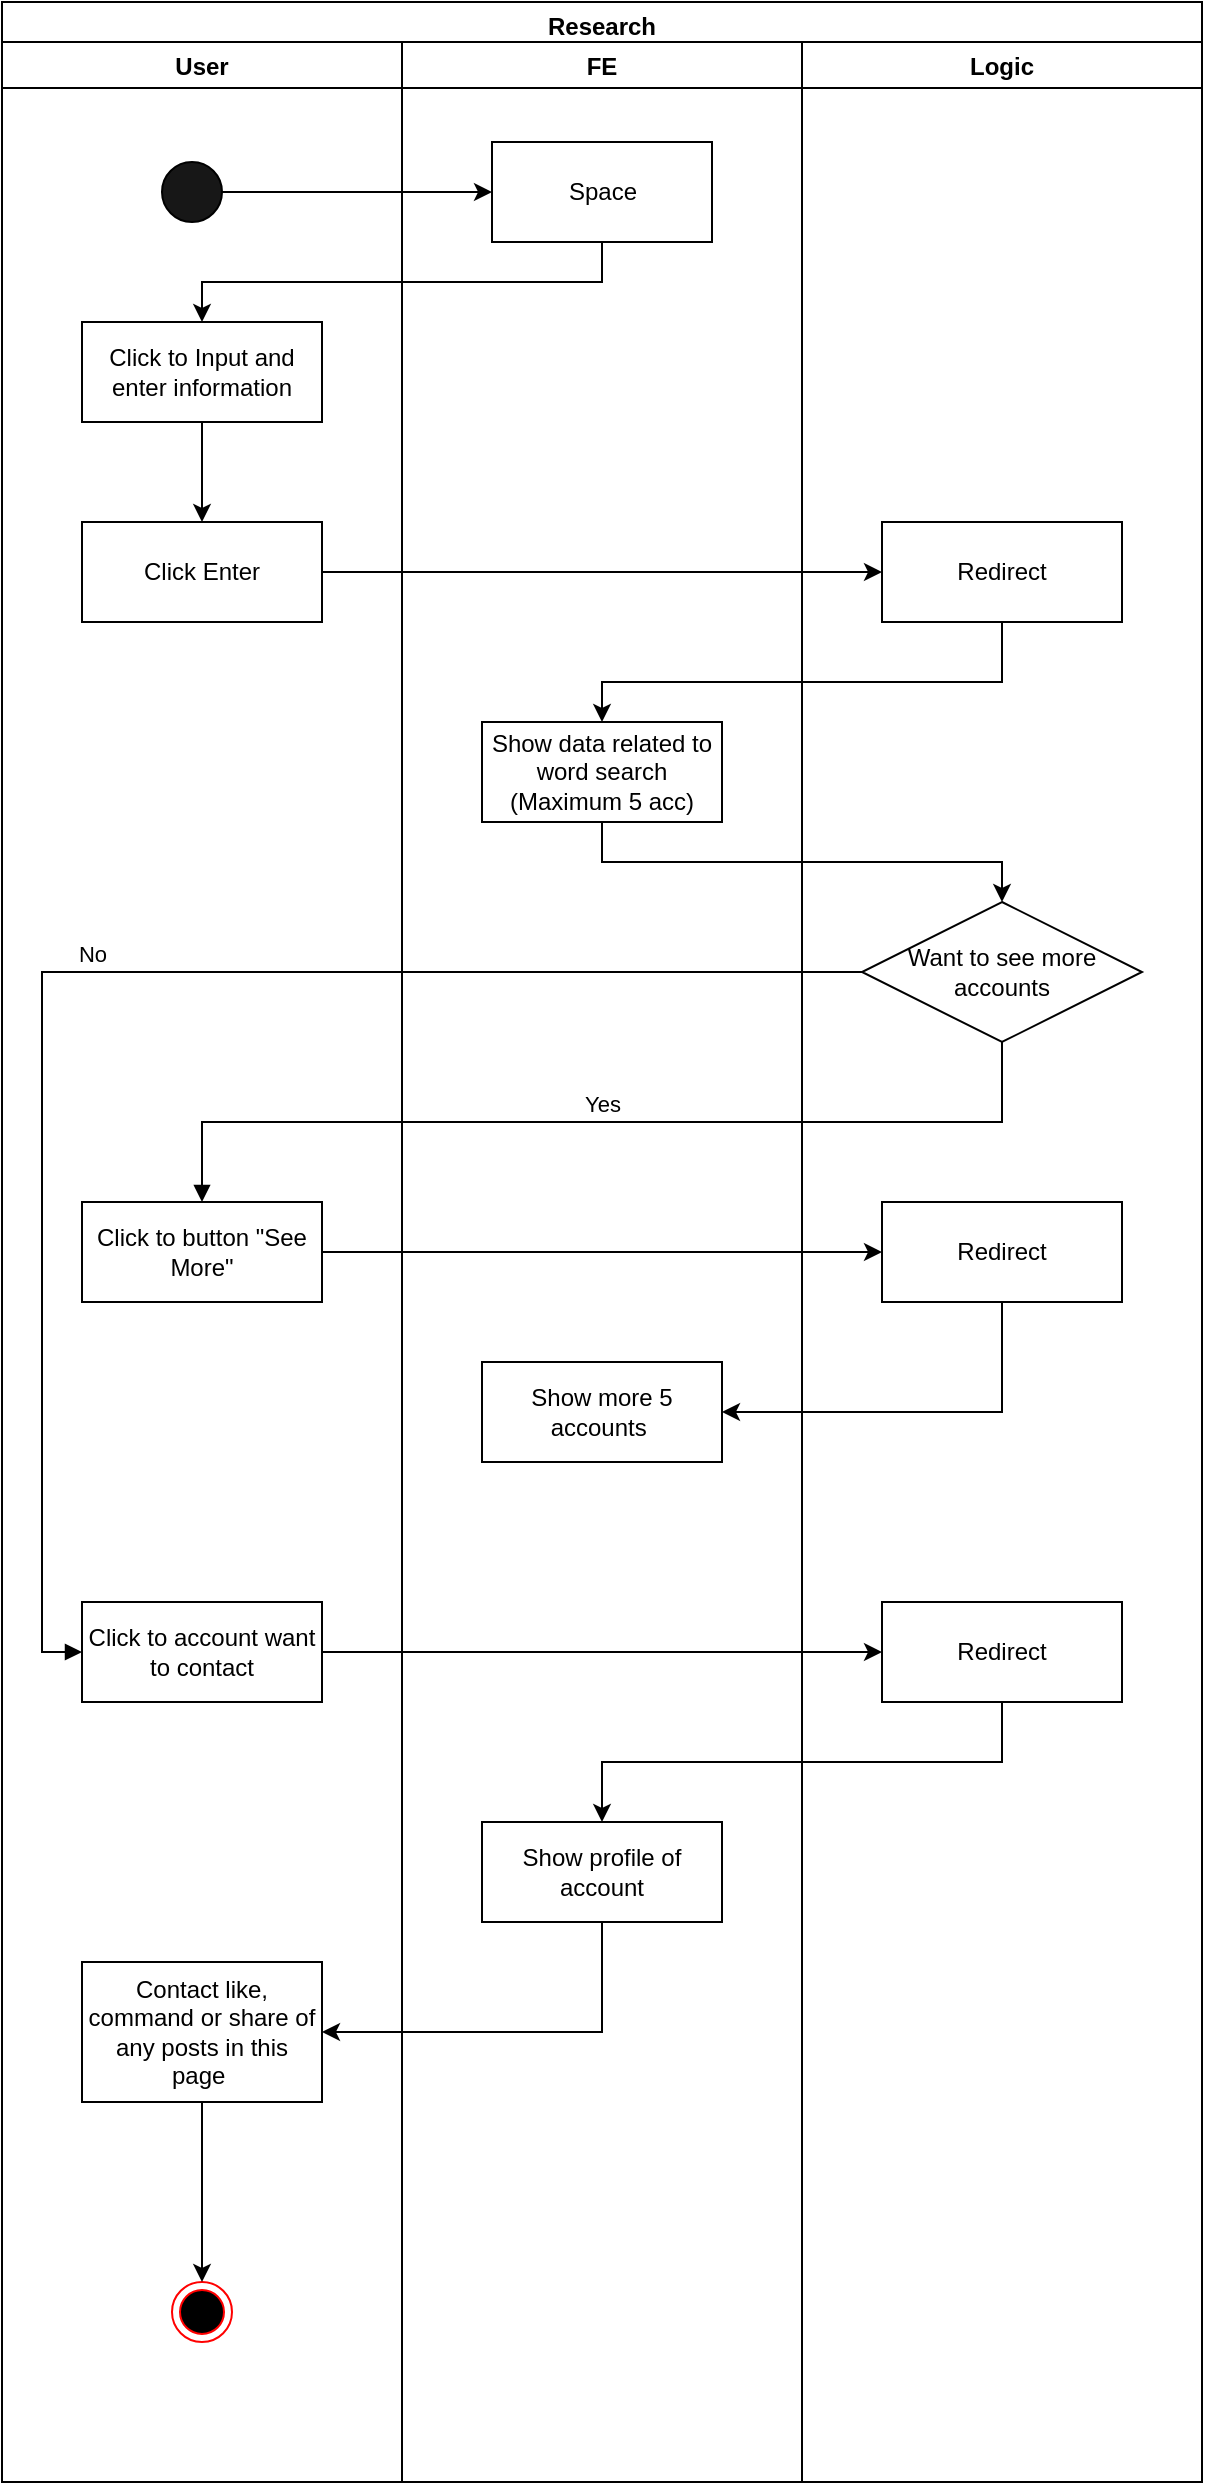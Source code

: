 <mxfile version="20.2.8" type="github" pages="3">
  <diagram id="YR7lYNTkskZ-sZWsTNC7" name="Trang-1">
    <mxGraphModel dx="2102" dy="1309" grid="1" gridSize="10" guides="1" tooltips="1" connect="1" arrows="1" fold="1" page="1" pageScale="1" pageWidth="827" pageHeight="1169" math="0" shadow="0">
      <root>
        <mxCell id="0" />
        <mxCell id="1" parent="0" />
        <mxCell id="mih9e1IvJ3BffF4qLFvo-1" value="Research" style="swimlane;" parent="1" vertex="1">
          <mxGeometry x="120" y="80" width="600" height="1240" as="geometry" />
        </mxCell>
        <mxCell id="mih9e1IvJ3BffF4qLFvo-2" value="User" style="swimlane;" parent="mih9e1IvJ3BffF4qLFvo-1" vertex="1">
          <mxGeometry y="20" width="200" height="1220" as="geometry" />
        </mxCell>
        <mxCell id="mih9e1IvJ3BffF4qLFvo-5" value="" style="ellipse;whiteSpace=wrap;html=1;aspect=fixed;fillColor=#171717;" parent="mih9e1IvJ3BffF4qLFvo-2" vertex="1">
          <mxGeometry x="80" y="60" width="30" height="30" as="geometry" />
        </mxCell>
        <mxCell id="mih9e1IvJ3BffF4qLFvo-9" value="Click to Input and enter information" style="html=1;verticalAlign=middle;whiteSpace=wrap;" parent="mih9e1IvJ3BffF4qLFvo-2" vertex="1">
          <mxGeometry x="40" y="140" width="120" height="50" as="geometry" />
        </mxCell>
        <mxCell id="mih9e1IvJ3BffF4qLFvo-10" value="Click Enter" style="html=1;verticalAlign=middle;whiteSpace=wrap;" parent="mih9e1IvJ3BffF4qLFvo-2" vertex="1">
          <mxGeometry x="40" y="240" width="120" height="50" as="geometry" />
        </mxCell>
        <mxCell id="mih9e1IvJ3BffF4qLFvo-13" value="Click to account want to contact" style="html=1;verticalAlign=middle;whiteSpace=wrap;" parent="mih9e1IvJ3BffF4qLFvo-2" vertex="1">
          <mxGeometry x="40" y="780" width="120" height="50" as="geometry" />
        </mxCell>
        <mxCell id="mih9e1IvJ3BffF4qLFvo-16" value="Contact like, command or share of any posts in this page&amp;nbsp;" style="html=1;verticalAlign=middle;whiteSpace=wrap;" parent="mih9e1IvJ3BffF4qLFvo-2" vertex="1">
          <mxGeometry x="40" y="960" width="120" height="70" as="geometry" />
        </mxCell>
        <mxCell id="mih9e1IvJ3BffF4qLFvo-20" value="Click to button &quot;See More&quot;" style="html=1;verticalAlign=middle;whiteSpace=wrap;" parent="mih9e1IvJ3BffF4qLFvo-2" vertex="1">
          <mxGeometry x="40" y="580" width="120" height="50" as="geometry" />
        </mxCell>
        <mxCell id="mih9e1IvJ3BffF4qLFvo-28" value="" style="endArrow=classic;html=1;rounded=0;exitX=0.5;exitY=1;exitDx=0;exitDy=0;entryX=0.5;entryY=0;entryDx=0;entryDy=0;" parent="mih9e1IvJ3BffF4qLFvo-2" source="mih9e1IvJ3BffF4qLFvo-9" target="mih9e1IvJ3BffF4qLFvo-10" edge="1">
          <mxGeometry width="50" height="50" relative="1" as="geometry">
            <mxPoint x="190" y="380" as="sourcePoint" />
            <mxPoint x="240" y="330" as="targetPoint" />
          </mxGeometry>
        </mxCell>
        <mxCell id="mih9e1IvJ3BffF4qLFvo-3" value="FE" style="swimlane;" parent="mih9e1IvJ3BffF4qLFvo-1" vertex="1">
          <mxGeometry x="200" y="20" width="200" height="1220" as="geometry" />
        </mxCell>
        <mxCell id="mih9e1IvJ3BffF4qLFvo-6" value="Space" style="html=1;" parent="mih9e1IvJ3BffF4qLFvo-3" vertex="1">
          <mxGeometry x="45" y="50" width="110" height="50" as="geometry" />
        </mxCell>
        <mxCell id="mih9e1IvJ3BffF4qLFvo-12" value="Show data related to word search (Maximum 5 acc)" style="html=1;verticalAlign=middle;whiteSpace=wrap;" parent="mih9e1IvJ3BffF4qLFvo-3" vertex="1">
          <mxGeometry x="40" y="340" width="120" height="50" as="geometry" />
        </mxCell>
        <mxCell id="mih9e1IvJ3BffF4qLFvo-15" value="Show profile of account" style="html=1;verticalAlign=middle;whiteSpace=wrap;" parent="mih9e1IvJ3BffF4qLFvo-3" vertex="1">
          <mxGeometry x="40" y="890" width="120" height="50" as="geometry" />
        </mxCell>
        <mxCell id="mih9e1IvJ3BffF4qLFvo-22" value="Show more 5 accounts&amp;nbsp;" style="html=1;verticalAlign=middle;whiteSpace=wrap;" parent="mih9e1IvJ3BffF4qLFvo-3" vertex="1">
          <mxGeometry x="40" y="660" width="120" height="50" as="geometry" />
        </mxCell>
        <mxCell id="mih9e1IvJ3BffF4qLFvo-4" value="Logic" style="swimlane;" parent="mih9e1IvJ3BffF4qLFvo-1" vertex="1">
          <mxGeometry x="400" y="20" width="200" height="1220" as="geometry" />
        </mxCell>
        <mxCell id="mih9e1IvJ3BffF4qLFvo-11" value="Redirect" style="html=1;verticalAlign=middle;whiteSpace=wrap;" parent="mih9e1IvJ3BffF4qLFvo-4" vertex="1">
          <mxGeometry x="40" y="240" width="120" height="50" as="geometry" />
        </mxCell>
        <mxCell id="mih9e1IvJ3BffF4qLFvo-14" value="Redirect" style="html=1;verticalAlign=middle;whiteSpace=wrap;" parent="mih9e1IvJ3BffF4qLFvo-4" vertex="1">
          <mxGeometry x="40" y="580" width="120" height="50" as="geometry" />
        </mxCell>
        <mxCell id="mih9e1IvJ3BffF4qLFvo-21" value="Redirect" style="html=1;verticalAlign=middle;whiteSpace=wrap;" parent="mih9e1IvJ3BffF4qLFvo-4" vertex="1">
          <mxGeometry x="40" y="780" width="120" height="50" as="geometry" />
        </mxCell>
        <mxCell id="mih9e1IvJ3BffF4qLFvo-19" value="Want to see more accounts" style="shape=rhombus;perimeter=rhombusPerimeter;whiteSpace=wrap;html=1;align=center;" parent="mih9e1IvJ3BffF4qLFvo-4" vertex="1">
          <mxGeometry x="30" y="430" width="140" height="70" as="geometry" />
        </mxCell>
        <mxCell id="mih9e1IvJ3BffF4qLFvo-24" value="" style="endArrow=classic;html=1;rounded=0;exitX=1;exitY=0.5;exitDx=0;exitDy=0;entryX=0;entryY=0.5;entryDx=0;entryDy=0;" parent="mih9e1IvJ3BffF4qLFvo-1" source="mih9e1IvJ3BffF4qLFvo-5" target="mih9e1IvJ3BffF4qLFvo-6" edge="1">
          <mxGeometry width="50" height="50" relative="1" as="geometry">
            <mxPoint x="110" y="120" as="sourcePoint" />
            <mxPoint x="160" y="70" as="targetPoint" />
          </mxGeometry>
        </mxCell>
        <mxCell id="mih9e1IvJ3BffF4qLFvo-25" value="" style="endArrow=classic;html=1;rounded=0;exitX=0.5;exitY=1;exitDx=0;exitDy=0;entryX=0.5;entryY=0;entryDx=0;entryDy=0;" parent="mih9e1IvJ3BffF4qLFvo-1" source="mih9e1IvJ3BffF4qLFvo-6" target="mih9e1IvJ3BffF4qLFvo-9" edge="1">
          <mxGeometry width="50" height="50" relative="1" as="geometry">
            <mxPoint x="270" y="210" as="sourcePoint" />
            <mxPoint x="320" y="160" as="targetPoint" />
            <Array as="points">
              <mxPoint x="300" y="140" />
              <mxPoint x="100" y="140" />
            </Array>
          </mxGeometry>
        </mxCell>
        <mxCell id="mih9e1IvJ3BffF4qLFvo-30" value="" style="endArrow=classic;html=1;rounded=0;exitX=0.5;exitY=1;exitDx=0;exitDy=0;entryX=0.5;entryY=0;entryDx=0;entryDy=0;" parent="mih9e1IvJ3BffF4qLFvo-1" source="mih9e1IvJ3BffF4qLFvo-11" target="mih9e1IvJ3BffF4qLFvo-12" edge="1">
          <mxGeometry width="50" height="50" relative="1" as="geometry">
            <mxPoint x="470" y="410" as="sourcePoint" />
            <mxPoint x="520" y="360" as="targetPoint" />
            <Array as="points">
              <mxPoint x="500" y="340" />
              <mxPoint x="300" y="340" />
            </Array>
          </mxGeometry>
        </mxCell>
        <mxCell id="mih9e1IvJ3BffF4qLFvo-31" value="" style="endArrow=classic;html=1;rounded=0;exitX=0.5;exitY=1;exitDx=0;exitDy=0;entryX=0.5;entryY=0;entryDx=0;entryDy=0;" parent="mih9e1IvJ3BffF4qLFvo-1" source="mih9e1IvJ3BffF4qLFvo-12" target="mih9e1IvJ3BffF4qLFvo-19" edge="1">
          <mxGeometry width="50" height="50" relative="1" as="geometry">
            <mxPoint x="270" y="480" as="sourcePoint" />
            <mxPoint x="320" y="430" as="targetPoint" />
            <Array as="points">
              <mxPoint x="300" y="430" />
              <mxPoint x="500" y="430" />
            </Array>
          </mxGeometry>
        </mxCell>
        <mxCell id="mih9e1IvJ3BffF4qLFvo-34" value="No" style="html=1;verticalAlign=bottom;endArrow=block;rounded=0;entryX=0;entryY=0.5;entryDx=0;entryDy=0;exitX=0;exitY=0.5;exitDx=0;exitDy=0;" parent="mih9e1IvJ3BffF4qLFvo-1" source="mih9e1IvJ3BffF4qLFvo-19" target="mih9e1IvJ3BffF4qLFvo-13" edge="1">
          <mxGeometry width="80" relative="1" as="geometry">
            <mxPoint x="300" y="470" as="sourcePoint" />
            <mxPoint x="380" y="470" as="targetPoint" />
            <Array as="points">
              <mxPoint x="20" y="485" />
              <mxPoint x="20" y="825" />
            </Array>
          </mxGeometry>
        </mxCell>
        <mxCell id="mih9e1IvJ3BffF4qLFvo-35" value="Yes" style="html=1;verticalAlign=bottom;endArrow=block;rounded=0;exitX=0.5;exitY=1;exitDx=0;exitDy=0;entryX=0.5;entryY=0;entryDx=0;entryDy=0;" parent="mih9e1IvJ3BffF4qLFvo-1" source="mih9e1IvJ3BffF4qLFvo-19" target="mih9e1IvJ3BffF4qLFvo-20" edge="1">
          <mxGeometry width="80" relative="1" as="geometry">
            <mxPoint x="290" y="550" as="sourcePoint" />
            <mxPoint x="370" y="550" as="targetPoint" />
            <Array as="points">
              <mxPoint x="500" y="560" />
              <mxPoint x="100" y="560" />
            </Array>
          </mxGeometry>
        </mxCell>
        <mxCell id="mih9e1IvJ3BffF4qLFvo-36" value="" style="endArrow=classic;html=1;rounded=0;exitX=1;exitY=0.5;exitDx=0;exitDy=0;entryX=0;entryY=0.5;entryDx=0;entryDy=0;" parent="mih9e1IvJ3BffF4qLFvo-1" source="mih9e1IvJ3BffF4qLFvo-20" target="mih9e1IvJ3BffF4qLFvo-14" edge="1">
          <mxGeometry width="50" height="50" relative="1" as="geometry">
            <mxPoint x="160" y="660" as="sourcePoint" />
            <mxPoint x="210" y="610" as="targetPoint" />
          </mxGeometry>
        </mxCell>
        <mxCell id="mih9e1IvJ3BffF4qLFvo-37" value="" style="endArrow=classic;html=1;rounded=0;exitX=0.5;exitY=1;exitDx=0;exitDy=0;entryX=1;entryY=0.5;entryDx=0;entryDy=0;" parent="mih9e1IvJ3BffF4qLFvo-1" source="mih9e1IvJ3BffF4qLFvo-14" target="mih9e1IvJ3BffF4qLFvo-22" edge="1">
          <mxGeometry width="50" height="50" relative="1" as="geometry">
            <mxPoint x="490" y="740" as="sourcePoint" />
            <mxPoint x="540" y="690" as="targetPoint" />
            <Array as="points">
              <mxPoint x="500" y="705" />
            </Array>
          </mxGeometry>
        </mxCell>
        <mxCell id="mih9e1IvJ3BffF4qLFvo-38" value="" style="endArrow=classic;html=1;rounded=0;exitX=1;exitY=0.5;exitDx=0;exitDy=0;entryX=0;entryY=0.5;entryDx=0;entryDy=0;" parent="mih9e1IvJ3BffF4qLFvo-1" source="mih9e1IvJ3BffF4qLFvo-13" target="mih9e1IvJ3BffF4qLFvo-21" edge="1">
          <mxGeometry width="50" height="50" relative="1" as="geometry">
            <mxPoint x="270" y="850" as="sourcePoint" />
            <mxPoint x="320" y="800" as="targetPoint" />
          </mxGeometry>
        </mxCell>
        <mxCell id="mih9e1IvJ3BffF4qLFvo-39" value="" style="endArrow=classic;html=1;rounded=0;exitX=0.5;exitY=1;exitDx=0;exitDy=0;entryX=0.5;entryY=0;entryDx=0;entryDy=0;" parent="mih9e1IvJ3BffF4qLFvo-1" source="mih9e1IvJ3BffF4qLFvo-21" target="mih9e1IvJ3BffF4qLFvo-15" edge="1">
          <mxGeometry width="50" height="50" relative="1" as="geometry">
            <mxPoint x="500" y="930" as="sourcePoint" />
            <mxPoint x="550" y="880" as="targetPoint" />
            <Array as="points">
              <mxPoint x="500" y="880" />
              <mxPoint x="300" y="880" />
            </Array>
          </mxGeometry>
        </mxCell>
        <mxCell id="mih9e1IvJ3BffF4qLFvo-40" value="" style="endArrow=classic;html=1;rounded=0;exitX=0.5;exitY=1;exitDx=0;exitDy=0;entryX=1;entryY=0.5;entryDx=0;entryDy=0;" parent="mih9e1IvJ3BffF4qLFvo-1" source="mih9e1IvJ3BffF4qLFvo-15" target="mih9e1IvJ3BffF4qLFvo-16" edge="1">
          <mxGeometry width="50" height="50" relative="1" as="geometry">
            <mxPoint x="290" y="1050" as="sourcePoint" />
            <mxPoint x="340" y="1000" as="targetPoint" />
            <Array as="points">
              <mxPoint x="300" y="1015" />
            </Array>
          </mxGeometry>
        </mxCell>
        <mxCell id="mih9e1IvJ3BffF4qLFvo-27" value="" style="endArrow=classic;html=1;rounded=0;exitX=1;exitY=0.5;exitDx=0;exitDy=0;" parent="1" source="mih9e1IvJ3BffF4qLFvo-10" edge="1">
          <mxGeometry width="50" height="50" relative="1" as="geometry">
            <mxPoint x="310" y="480" as="sourcePoint" />
            <mxPoint x="560" y="365" as="targetPoint" />
          </mxGeometry>
        </mxCell>
        <mxCell id="mih9e1IvJ3BffF4qLFvo-41" value="" style="ellipse;html=1;shape=endState;fillColor=#000000;strokeColor=#ff0000;" parent="1" vertex="1">
          <mxGeometry x="205" y="1220" width="30" height="30" as="geometry" />
        </mxCell>
        <mxCell id="mih9e1IvJ3BffF4qLFvo-42" value="" style="endArrow=classic;html=1;rounded=0;exitX=0.5;exitY=1;exitDx=0;exitDy=0;entryX=0.5;entryY=0;entryDx=0;entryDy=0;" parent="1" source="mih9e1IvJ3BffF4qLFvo-16" target="mih9e1IvJ3BffF4qLFvo-41" edge="1">
          <mxGeometry width="50" height="50" relative="1" as="geometry">
            <mxPoint x="200" y="1190" as="sourcePoint" />
            <mxPoint x="250" y="1140" as="targetPoint" />
          </mxGeometry>
        </mxCell>
      </root>
    </mxGraphModel>
  </diagram>
  <diagram id="9z_vKv0WVzLzev7fLpFQ" name="Trang-2">
    <mxGraphModel dx="2282" dy="906" grid="1" gridSize="10" guides="1" tooltips="1" connect="1" arrows="1" fold="1" page="1" pageScale="1" pageWidth="827" pageHeight="1169" math="0" shadow="0">
      <root>
        <mxCell id="0" />
        <mxCell id="1" parent="0" />
        <mxCell id="2DOLUK-kXM4U_X514kG_-60" value="false" style="shape=umlFrame;whiteSpace=wrap;html=1;strokeColor=#171717;fillColor=#FFFFFF;" vertex="1" parent="1">
          <mxGeometry x="-720" y="510" width="600" height="40" as="geometry" />
        </mxCell>
        <mxCell id="2DOLUK-kXM4U_X514kG_-1" value="User" style="shape=umlLifeline;participant=umlActor;perimeter=lifelinePerimeter;whiteSpace=wrap;html=1;container=1;collapsible=0;recursiveResize=0;verticalAlign=top;spacingTop=36;outlineConnect=0;fillColor=#3399FF;" vertex="1" parent="1">
          <mxGeometry x="-640" y="160" width="20" height="870" as="geometry" />
        </mxCell>
        <mxCell id="2DOLUK-kXM4U_X514kG_-9" value="Vào hệ thống" style="html=1;verticalAlign=bottom;endArrow=block;rounded=0;" edge="1" parent="2DOLUK-kXM4U_X514kG_-1" target="2DOLUK-kXM4U_X514kG_-8">
          <mxGeometry width="80" relative="1" as="geometry">
            <mxPoint x="10" y="110" as="sourcePoint" />
            <mxPoint x="90" y="110" as="targetPoint" />
          </mxGeometry>
        </mxCell>
        <mxCell id="2DOLUK-kXM4U_X514kG_-10" value="return" style="html=1;verticalAlign=bottom;endArrow=open;dashed=1;endSize=8;rounded=0;exitX=-0.176;exitY=0.421;exitDx=0;exitDy=0;exitPerimeter=0;" edge="1" parent="2DOLUK-kXM4U_X514kG_-1" source="2DOLUK-kXM4U_X514kG_-8">
          <mxGeometry relative="1" as="geometry">
            <mxPoint x="90" y="140" as="sourcePoint" />
            <mxPoint x="10" y="140" as="targetPoint" />
          </mxGeometry>
        </mxCell>
        <mxCell id="2DOLUK-kXM4U_X514kG_-11" value="Chọn ô tìm kiếm" style="html=1;verticalAlign=bottom;endArrow=block;rounded=0;entryX=-0.081;entryY=0.667;entryDx=0;entryDy=0;entryPerimeter=0;" edge="1" parent="2DOLUK-kXM4U_X514kG_-1" target="2DOLUK-kXM4U_X514kG_-8">
          <mxGeometry width="80" relative="1" as="geometry">
            <mxPoint x="10" y="170" as="sourcePoint" />
            <mxPoint x="90" y="170" as="targetPoint" />
          </mxGeometry>
        </mxCell>
        <mxCell id="2DOLUK-kXM4U_X514kG_-15" value="Nhập dữ liệu cần tìm kiếm và enter" style="html=1;verticalAlign=bottom;endArrow=block;rounded=0;" edge="1" parent="2DOLUK-kXM4U_X514kG_-1">
          <mxGeometry width="80" relative="1" as="geometry">
            <mxPoint x="10" y="270" as="sourcePoint" />
            <mxPoint x="280" y="270" as="targetPoint" />
          </mxGeometry>
        </mxCell>
        <mxCell id="2DOLUK-kXM4U_X514kG_-29" value="Thông báo lỗi" style="html=1;verticalAlign=bottom;endArrow=open;dashed=1;endSize=8;rounded=0;" edge="1" parent="2DOLUK-kXM4U_X514kG_-1" source="2DOLUK-kXM4U_X514kG_-2">
          <mxGeometry relative="1" as="geometry">
            <mxPoint x="90" y="580" as="sourcePoint" />
            <mxPoint x="10" y="580" as="targetPoint" />
          </mxGeometry>
        </mxCell>
        <mxCell id="2DOLUK-kXM4U_X514kG_-42" value="Chọn account&amp;nbsp;" style="html=1;verticalAlign=bottom;endArrow=block;rounded=0;" edge="1" parent="2DOLUK-kXM4U_X514kG_-1">
          <mxGeometry width="80" relative="1" as="geometry">
            <mxPoint x="10" y="750" as="sourcePoint" />
            <mxPoint x="130" y="750" as="targetPoint" />
          </mxGeometry>
        </mxCell>
        <mxCell id="2DOLUK-kXM4U_X514kG_-2" value="Space" style="shape=umlLifeline;participant=umlBoundary;perimeter=lifelinePerimeter;whiteSpace=wrap;html=1;container=1;collapsible=0;recursiveResize=0;verticalAlign=top;spacingTop=36;outlineConnect=0;fillColor=#3399FF;" vertex="1" parent="1">
          <mxGeometry x="-530" y="160" width="50" height="870" as="geometry" />
        </mxCell>
        <mxCell id="2DOLUK-kXM4U_X514kG_-8" value="" style="html=1;points=[];perimeter=orthogonalPerimeter;strokeColor=#171717;fillColor=#3399FF;" vertex="1" parent="2DOLUK-kXM4U_X514kG_-2">
          <mxGeometry x="20" y="90" width="10" height="120" as="geometry" />
        </mxCell>
        <mxCell id="2DOLUK-kXM4U_X514kG_-13" value="Gọi" style="html=1;verticalAlign=bottom;endArrow=block;rounded=0;entryX=-0.079;entryY=0.003;entryDx=0;entryDy=0;entryPerimeter=0;" edge="1" parent="2DOLUK-kXM4U_X514kG_-2" target="2DOLUK-kXM4U_X514kG_-12">
          <mxGeometry width="80" relative="1" as="geometry">
            <mxPoint x="30" y="200" as="sourcePoint" />
            <mxPoint x="110" y="200" as="targetPoint" />
          </mxGeometry>
        </mxCell>
        <mxCell id="2DOLUK-kXM4U_X514kG_-28" value="" style="html=1;points=[];perimeter=orthogonalPerimeter;fillColor=#3399FF;" vertex="1" parent="2DOLUK-kXM4U_X514kG_-2">
          <mxGeometry x="20" y="550" width="10" height="90" as="geometry" />
        </mxCell>
        <mxCell id="2DOLUK-kXM4U_X514kG_-40" value="" style="html=1;points=[];perimeter=orthogonalPerimeter;fillColor=#3399FF;" vertex="1" parent="2DOLUK-kXM4U_X514kG_-2">
          <mxGeometry x="20" y="670" width="10" height="160" as="geometry" />
        </mxCell>
        <mxCell id="2DOLUK-kXM4U_X514kG_-3" value="Logic" style="shape=umlLifeline;participant=umlControl;perimeter=lifelinePerimeter;whiteSpace=wrap;html=1;container=1;collapsible=0;recursiveResize=0;verticalAlign=top;spacingTop=36;outlineConnect=0;fillColor=#3399FF;" vertex="1" parent="1">
          <mxGeometry x="-240" y="160" width="40" height="870" as="geometry" />
        </mxCell>
        <mxCell id="2DOLUK-kXM4U_X514kG_-21" value="" style="html=1;points=[];perimeter=orthogonalPerimeter;fillColor=#3399FF;" vertex="1" parent="2DOLUK-kXM4U_X514kG_-3">
          <mxGeometry x="15" y="400" width="10" height="100" as="geometry" />
        </mxCell>
        <mxCell id="2DOLUK-kXM4U_X514kG_-23" value="" style="html=1;points=[];perimeter=orthogonalPerimeter;fillColor=#3399FF;" vertex="1" parent="2DOLUK-kXM4U_X514kG_-3">
          <mxGeometry x="10" y="450" width="10" height="30" as="geometry" />
        </mxCell>
        <mxCell id="2DOLUK-kXM4U_X514kG_-24" value="Kiểm tra dữ liệu" style="edgeStyle=orthogonalEdgeStyle;html=1;align=left;spacingLeft=2;endArrow=block;rounded=0;exitX=1.031;exitY=0.576;exitDx=0;exitDy=0;exitPerimeter=0;entryX=1.06;entryY=0.657;entryDx=0;entryDy=0;entryPerimeter=0;" edge="1" target="2DOLUK-kXM4U_X514kG_-23" parent="2DOLUK-kXM4U_X514kG_-3" source="2DOLUK-kXM4U_X514kG_-21">
          <mxGeometry relative="1" as="geometry">
            <mxPoint x="30" y="420" as="sourcePoint" />
            <Array as="points">
              <mxPoint x="25" y="450" />
              <mxPoint x="45" y="450" />
              <mxPoint x="45" y="470" />
            </Array>
          </mxGeometry>
        </mxCell>
        <mxCell id="2DOLUK-kXM4U_X514kG_-26" value="" style="html=1;points=[];perimeter=orthogonalPerimeter;fillColor=#3399FF;" vertex="1" parent="2DOLUK-kXM4U_X514kG_-3">
          <mxGeometry x="15" y="550" width="10" height="40" as="geometry" />
        </mxCell>
        <mxCell id="2DOLUK-kXM4U_X514kG_-31" value="" style="html=1;points=[];perimeter=orthogonalPerimeter;fillColor=#3399FF;" vertex="1" parent="2DOLUK-kXM4U_X514kG_-3">
          <mxGeometry x="15" y="670" width="10" height="90" as="geometry" />
        </mxCell>
        <mxCell id="2DOLUK-kXM4U_X514kG_-37" value="" style="html=1;points=[];perimeter=orthogonalPerimeter;fillColor=#3399FF;" vertex="1" parent="2DOLUK-kXM4U_X514kG_-3">
          <mxGeometry x="10" y="710" width="10" height="40" as="geometry" />
        </mxCell>
        <mxCell id="2DOLUK-kXM4U_X514kG_-38" value="Lưu dữ liệu" style="edgeStyle=orthogonalEdgeStyle;html=1;align=left;spacingLeft=2;endArrow=block;rounded=0;exitX=0.962;exitY=0.392;exitDx=0;exitDy=0;exitPerimeter=0;" edge="1" parent="2DOLUK-kXM4U_X514kG_-3" source="2DOLUK-kXM4U_X514kG_-31">
          <mxGeometry relative="1" as="geometry">
            <mxPoint x="30" y="690" as="sourcePoint" />
            <Array as="points">
              <mxPoint x="40" y="690" />
              <mxPoint x="40" y="710" />
            </Array>
            <mxPoint x="20" y="710" as="targetPoint" />
          </mxGeometry>
        </mxCell>
        <mxCell id="2DOLUK-kXM4U_X514kG_-4" value="Input search" style="shape=umlLifeline;participant=umlBoundary;perimeter=lifelinePerimeter;html=1;container=1;collapsible=0;recursiveResize=0;verticalAlign=top;spacingTop=36;outlineConnect=0;fillColor=#3399FF;" vertex="1" parent="1">
          <mxGeometry x="-380" y="160" width="50" height="870" as="geometry" />
        </mxCell>
        <mxCell id="2DOLUK-kXM4U_X514kG_-12" value="" style="html=1;points=[];perimeter=orthogonalPerimeter;fillColor=#3399FF;" vertex="1" parent="2DOLUK-kXM4U_X514kG_-4">
          <mxGeometry x="20" y="200" width="10" height="130" as="geometry" />
        </mxCell>
        <mxCell id="2DOLUK-kXM4U_X514kG_-17" value="" style="html=1;points=[];perimeter=orthogonalPerimeter;fillColor=#3399FF;" vertex="1" parent="2DOLUK-kXM4U_X514kG_-4">
          <mxGeometry x="15" y="300" width="10" height="20" as="geometry" />
        </mxCell>
        <mxCell id="2DOLUK-kXM4U_X514kG_-18" value="Kiểm tra format" style="edgeStyle=orthogonalEdgeStyle;html=1;align=left;spacingLeft=2;endArrow=block;rounded=0;entryX=1;entryY=0;" edge="1" target="2DOLUK-kXM4U_X514kG_-17" parent="2DOLUK-kXM4U_X514kG_-4">
          <mxGeometry relative="1" as="geometry">
            <mxPoint x="20" y="280" as="sourcePoint" />
            <Array as="points">
              <mxPoint x="50" y="280" />
            </Array>
          </mxGeometry>
        </mxCell>
        <mxCell id="2DOLUK-kXM4U_X514kG_-58" value="" style="html=1;points=[];perimeter=orthogonalPerimeter;strokeColor=#171717;fillColor=#3399FF;" vertex="1" parent="2DOLUK-kXM4U_X514kG_-4">
          <mxGeometry x="20" y="360" width="10" height="20" as="geometry" />
        </mxCell>
        <mxCell id="2DOLUK-kXM4U_X514kG_-59" value="" style="html=1;points=[];perimeter=orthogonalPerimeter;strokeColor=#171717;fillColor=#3399FF;" vertex="1" parent="2DOLUK-kXM4U_X514kG_-4">
          <mxGeometry x="20" y="420" width="10" height="30" as="geometry" />
        </mxCell>
        <mxCell id="2DOLUK-kXM4U_X514kG_-14" value="return" style="html=1;verticalAlign=bottom;endArrow=open;dashed=1;endSize=8;rounded=0;" edge="1" parent="1" target="2DOLUK-kXM4U_X514kG_-1">
          <mxGeometry relative="1" as="geometry">
            <mxPoint x="-360" y="390" as="sourcePoint" />
            <mxPoint x="-440" y="390" as="targetPoint" />
          </mxGeometry>
        </mxCell>
        <mxCell id="2DOLUK-kXM4U_X514kG_-19" value="Yêu cầu nhập lại" style="html=1;verticalAlign=bottom;endArrow=open;dashed=1;endSize=8;rounded=0;exitX=-0.256;exitY=0.667;exitDx=0;exitDy=0;exitPerimeter=0;" edge="1" parent="1" source="2DOLUK-kXM4U_X514kG_-58" target="2DOLUK-kXM4U_X514kG_-1">
          <mxGeometry relative="1" as="geometry">
            <mxPoint x="-360" y="500" as="sourcePoint" />
            <mxPoint x="-510" y="500" as="targetPoint" />
          </mxGeometry>
        </mxCell>
        <mxCell id="2DOLUK-kXM4U_X514kG_-27" value="Dữ liệu không tồn tại" style="html=1;verticalAlign=bottom;endArrow=open;dashed=1;endSize=8;rounded=0;exitX=-0.009;exitY=0.252;exitDx=0;exitDy=0;exitPerimeter=0;entryX=0.943;entryY=0.1;entryDx=0;entryDy=0;entryPerimeter=0;" edge="1" parent="1" source="2DOLUK-kXM4U_X514kG_-26" target="2DOLUK-kXM4U_X514kG_-28">
          <mxGeometry relative="1" as="geometry">
            <mxPoint x="-230" y="720" as="sourcePoint" />
            <mxPoint x="-300" y="720" as="targetPoint" />
          </mxGeometry>
        </mxCell>
        <mxCell id="2DOLUK-kXM4U_X514kG_-30" value="&lt;span style=&quot;color: rgb(0, 0, 0); font-family: Helvetica; font-size: 11px; font-style: normal; font-variant-ligatures: normal; font-variant-caps: normal; font-weight: 400; letter-spacing: normal; orphans: 2; text-indent: 0px; text-transform: none; widows: 2; word-spacing: 0px; -webkit-text-stroke-width: 0px; background-color: rgb(255, 255, 255); text-decoration-thickness: initial; text-decoration-style: initial; text-decoration-color: initial; float: none; display: inline !important;&quot;&gt;Yêu cầu nhập lại&lt;/span&gt;" style="text;whiteSpace=wrap;html=1;align=center;verticalAlign=top;" vertex="1" parent="1">
          <mxGeometry x="-630" y="740" width="120" height="30" as="geometry" />
        </mxCell>
        <mxCell id="2DOLUK-kXM4U_X514kG_-32" value="Dữ liệu tồn tại" style="html=1;verticalAlign=bottom;endArrow=open;dashed=1;endSize=8;rounded=0;exitX=-0.126;exitY=0.109;exitDx=0;exitDy=0;exitPerimeter=0;" edge="1" parent="1" source="2DOLUK-kXM4U_X514kG_-31">
          <mxGeometry relative="1" as="geometry">
            <mxPoint x="-230" y="840" as="sourcePoint" />
            <mxPoint x="-500" y="840" as="targetPoint" />
          </mxGeometry>
        </mxCell>
        <mxCell id="2DOLUK-kXM4U_X514kG_-41" value="Trả dữ liệu" style="html=1;verticalAlign=bottom;endArrow=open;dashed=1;endSize=8;rounded=0;" edge="1" parent="1" target="2DOLUK-kXM4U_X514kG_-1">
          <mxGeometry relative="1" as="geometry">
            <mxPoint x="-510" y="880" as="sourcePoint" />
            <mxPoint x="-590" y="880" as="targetPoint" />
          </mxGeometry>
        </mxCell>
        <mxCell id="2DOLUK-kXM4U_X514kG_-52" value="false" style="shape=umlFrame;whiteSpace=wrap;html=1;" vertex="1" parent="1">
          <mxGeometry x="-720" y="670" width="600" height="140" as="geometry" />
        </mxCell>
        <mxCell id="2DOLUK-kXM4U_X514kG_-56" value="Trả về trang profile" style="html=1;verticalAlign=bottom;endArrow=open;dashed=1;endSize=8;rounded=0;" edge="1" parent="1" target="2DOLUK-kXM4U_X514kG_-1">
          <mxGeometry relative="1" as="geometry">
            <mxPoint x="-510" y="940" as="sourcePoint" />
            <mxPoint x="-590" y="940" as="targetPoint" />
          </mxGeometry>
        </mxCell>
        <mxCell id="2DOLUK-kXM4U_X514kG_-22" value="Gửi thông tin tìm kiếm" style="html=1;verticalAlign=bottom;endArrow=block;rounded=0;exitX=1.118;exitY=0.294;exitDx=0;exitDy=0;exitPerimeter=0;entryX=-0.06;entryY=0.302;entryDx=0;entryDy=0;entryPerimeter=0;" edge="1" parent="1" source="2DOLUK-kXM4U_X514kG_-59" target="2DOLUK-kXM4U_X514kG_-21">
          <mxGeometry width="80" relative="1" as="geometry">
            <mxPoint x="-350" y="540" as="sourcePoint" />
            <mxPoint x="-230" y="589" as="targetPoint" />
          </mxGeometry>
        </mxCell>
        <mxCell id="2DOLUK-kXM4U_X514kG_-63" value="Tương tác&amp;nbsp;" style="html=1;verticalAlign=bottom;endArrow=block;rounded=0;" edge="1" parent="1">
          <mxGeometry width="80" relative="1" as="geometry">
            <mxPoint x="-630" y="970" as="sourcePoint" />
            <mxPoint x="-510" y="970" as="targetPoint" />
          </mxGeometry>
        </mxCell>
      </root>
    </mxGraphModel>
  </diagram>
  <diagram id="qSBkDxyMVbQX05LFThkz" name="Trang-3">
    <mxGraphModel dx="1113" dy="693" grid="1" gridSize="10" guides="1" tooltips="1" connect="1" arrows="1" fold="1" page="1" pageScale="1" pageWidth="827" pageHeight="1169" math="0" shadow="0">
      <root>
        <mxCell id="0" />
        <mxCell id="1" parent="0" />
        <mxCell id="Hkj_F6AjY6Urx73o0ueu-1" value="Actor" style="shape=umlActor;verticalLabelPosition=bottom;verticalAlign=top;html=1;fillColor=#3399FF;" vertex="1" parent="1">
          <mxGeometry x="320" y="80" width="30" height="60" as="geometry" />
        </mxCell>
        <mxCell id="Hkj_F6AjY6Urx73o0ueu-2" value="Giao diện input search" style="shape=umlBoundary;whiteSpace=wrap;html=1;fillColor=#3399FF;" vertex="1" parent="1">
          <mxGeometry x="425" y="240" width="100" height="80" as="geometry" />
        </mxCell>
        <mxCell id="Hkj_F6AjY6Urx73o0ueu-3" value="Giao diện Space" style="shape=umlBoundary;whiteSpace=wrap;html=1;fillColor=#3399FF;" vertex="1" parent="1">
          <mxGeometry x="140" y="240" width="100" height="80" as="geometry" />
        </mxCell>
        <mxCell id="Hkj_F6AjY6Urx73o0ueu-4" value="" style="endArrow=none;html=1;rounded=0;" edge="1" parent="1">
          <mxGeometry width="50" height="50" relative="1" as="geometry">
            <mxPoint x="200" y="240" as="sourcePoint" />
            <mxPoint x="310" y="130" as="targetPoint" />
            <Array as="points">
              <mxPoint x="200" y="130" />
            </Array>
          </mxGeometry>
        </mxCell>
        <mxCell id="Hkj_F6AjY6Urx73o0ueu-5" value="1. Vào hệ thống" style="text;html=1;align=center;verticalAlign=middle;resizable=0;points=[];autosize=1;strokeColor=none;fillColor=none;" vertex="1" parent="1">
          <mxGeometry x="200" y="100" width="110" height="30" as="geometry" />
        </mxCell>
        <mxCell id="Hkj_F6AjY6Urx73o0ueu-6" value="" style="endArrow=classic;html=1;rounded=0;" edge="1" parent="1">
          <mxGeometry width="50" height="50" relative="1" as="geometry">
            <mxPoint x="270" y="140" as="sourcePoint" />
            <mxPoint x="250" y="140" as="targetPoint" />
          </mxGeometry>
        </mxCell>
        <mxCell id="Hkj_F6AjY6Urx73o0ueu-7" value="" style="endArrow=none;html=1;rounded=0;exitX=0.81;exitY=0.088;exitDx=0;exitDy=0;exitPerimeter=0;" edge="1" parent="1" source="Hkj_F6AjY6Urx73o0ueu-3">
          <mxGeometry width="50" height="50" relative="1" as="geometry">
            <mxPoint x="400" y="270" as="sourcePoint" />
            <mxPoint x="310" y="150" as="targetPoint" />
          </mxGeometry>
        </mxCell>
        <mxCell id="Hkj_F6AjY6Urx73o0ueu-8" value="2. Hiển thị&lt;br&gt;10. Hiển thị" style="text;html=1;align=center;verticalAlign=middle;resizable=0;points=[];autosize=1;strokeColor=none;fillColor=none;" vertex="1" parent="1">
          <mxGeometry x="200" y="155" width="80" height="40" as="geometry" />
        </mxCell>
        <mxCell id="Hkj_F6AjY6Urx73o0ueu-9" value="" style="endArrow=classic;html=1;rounded=0;" edge="1" parent="1">
          <mxGeometry width="50" height="50" relative="1" as="geometry">
            <mxPoint x="240" y="210" as="sourcePoint" />
            <mxPoint x="260" y="190" as="targetPoint" />
          </mxGeometry>
        </mxCell>
        <mxCell id="Hkj_F6AjY6Urx73o0ueu-10" value="" style="endArrow=classic;html=1;rounded=0;" edge="1" parent="1">
          <mxGeometry width="50" height="50" relative="1" as="geometry">
            <mxPoint x="270" y="210" as="sourcePoint" />
            <mxPoint x="250" y="230" as="targetPoint" />
          </mxGeometry>
        </mxCell>
        <mxCell id="Hkj_F6AjY6Urx73o0ueu-11" value="3. Click input&lt;br&gt;&amp;nbsp;search" style="text;html=1;align=center;verticalAlign=middle;resizable=0;points=[];autosize=1;strokeColor=none;fillColor=none;" vertex="1" parent="1">
          <mxGeometry x="260" y="210" width="90" height="40" as="geometry" />
        </mxCell>
        <mxCell id="Hkj_F6AjY6Urx73o0ueu-12" value="" style="endArrow=none;html=1;rounded=0;exitX=1;exitY=0.5;exitDx=0;exitDy=0;exitPerimeter=0;entryX=0;entryY=0.5;entryDx=0;entryDy=0;entryPerimeter=0;" edge="1" parent="1" source="Hkj_F6AjY6Urx73o0ueu-3" target="Hkj_F6AjY6Urx73o0ueu-2">
          <mxGeometry width="50" height="50" relative="1" as="geometry">
            <mxPoint x="400" y="270" as="sourcePoint" />
            <mxPoint x="450" y="220" as="targetPoint" />
          </mxGeometry>
        </mxCell>
        <mxCell id="Hkj_F6AjY6Urx73o0ueu-13" value="4. gọi" style="text;html=1;align=center;verticalAlign=middle;resizable=0;points=[];autosize=1;strokeColor=none;fillColor=none;" vertex="1" parent="1">
          <mxGeometry x="315" y="255" width="50" height="30" as="geometry" />
        </mxCell>
        <mxCell id="Hkj_F6AjY6Urx73o0ueu-14" value="" style="endArrow=classic;html=1;rounded=0;" edge="1" parent="1">
          <mxGeometry width="50" height="50" relative="1" as="geometry">
            <mxPoint x="320" y="290" as="sourcePoint" />
            <mxPoint x="340" y="290" as="targetPoint" />
          </mxGeometry>
        </mxCell>
        <mxCell id="Hkj_F6AjY6Urx73o0ueu-15" value="" style="endArrow=none;html=1;rounded=0;exitX=0.58;exitY=0.025;exitDx=0;exitDy=0;exitPerimeter=0;" edge="1" parent="1" source="Hkj_F6AjY6Urx73o0ueu-2">
          <mxGeometry width="50" height="50" relative="1" as="geometry">
            <mxPoint x="400" y="270" as="sourcePoint" />
            <mxPoint x="360" y="150" as="targetPoint" />
          </mxGeometry>
        </mxCell>
        <mxCell id="Hkj_F6AjY6Urx73o0ueu-16" value="" style="endArrow=classic;html=1;rounded=0;" edge="1" parent="1">
          <mxGeometry width="50" height="50" relative="1" as="geometry">
            <mxPoint x="440" y="220" as="sourcePoint" />
            <mxPoint x="410" y="200" as="targetPoint" />
          </mxGeometry>
        </mxCell>
        <mxCell id="Hkj_F6AjY6Urx73o0ueu-17" value="5. Hiển thị" style="text;html=1;align=center;verticalAlign=middle;resizable=0;points=[];autosize=1;strokeColor=none;fillColor=none;" vertex="1" parent="1">
          <mxGeometry x="360" y="210" width="80" height="30" as="geometry" />
        </mxCell>
        <mxCell id="Hkj_F6AjY6Urx73o0ueu-18" value="" style="endArrow=classic;html=1;rounded=0;" edge="1" parent="1">
          <mxGeometry width="50" height="50" relative="1" as="geometry">
            <mxPoint x="430" y="190" as="sourcePoint" />
            <mxPoint x="450" y="210" as="targetPoint" />
          </mxGeometry>
        </mxCell>
        <mxCell id="Hkj_F6AjY6Urx73o0ueu-19" value="6. Nhập dữ liệu&lt;br&gt;&amp;nbsp;cần tìm kiếm" style="text;html=1;align=center;verticalAlign=middle;resizable=0;points=[];autosize=1;strokeColor=none;fillColor=none;" vertex="1" parent="1">
          <mxGeometry x="425" y="160" width="110" height="40" as="geometry" />
        </mxCell>
        <mxCell id="Hkj_F6AjY6Urx73o0ueu-20" value="" style="endArrow=none;html=1;rounded=0;" edge="1" parent="1">
          <mxGeometry width="50" height="50" relative="1" as="geometry">
            <mxPoint x="500" y="350" as="sourcePoint" />
            <mxPoint x="540" y="390" as="targetPoint" />
            <Array as="points">
              <mxPoint x="540" y="350" />
            </Array>
          </mxGeometry>
        </mxCell>
        <mxCell id="Hkj_F6AjY6Urx73o0ueu-21" value="" style="endArrow=none;html=1;rounded=0;" edge="1" parent="1">
          <mxGeometry width="50" height="50" relative="1" as="geometry">
            <mxPoint x="500" y="360" as="sourcePoint" />
            <mxPoint x="540" y="390" as="targetPoint" />
            <Array as="points">
              <mxPoint x="500" y="390" />
            </Array>
          </mxGeometry>
        </mxCell>
        <mxCell id="Hkj_F6AjY6Urx73o0ueu-22" value="" style="endArrow=classic;html=1;rounded=0;" edge="1" parent="1">
          <mxGeometry width="50" height="50" relative="1" as="geometry">
            <mxPoint x="530" y="360" as="sourcePoint" />
            <mxPoint x="530" y="380" as="targetPoint" />
          </mxGeometry>
        </mxCell>
        <mxCell id="Hkj_F6AjY6Urx73o0ueu-23" value="7. Kiểm tra thông tin" style="text;html=1;align=center;verticalAlign=middle;resizable=0;points=[];autosize=1;strokeColor=none;fillColor=none;" vertex="1" parent="1">
          <mxGeometry x="540" y="350" width="130" height="30" as="geometry" />
        </mxCell>
        <mxCell id="Hkj_F6AjY6Urx73o0ueu-24" value="8. Lưu thông tin&amp;nbsp;" style="text;html=1;align=center;verticalAlign=middle;resizable=0;points=[];autosize=1;strokeColor=none;fillColor=none;" vertex="1" parent="1">
          <mxGeometry x="540" y="380" width="110" height="30" as="geometry" />
        </mxCell>
        <mxCell id="Hkj_F6AjY6Urx73o0ueu-25" value="" style="endArrow=none;html=1;rounded=0;exitX=0.56;exitY=1.038;exitDx=0;exitDy=0;exitPerimeter=0;entryX=0.6;entryY=1;entryDx=0;entryDy=0;entryPerimeter=0;" edge="1" parent="1" source="Hkj_F6AjY6Urx73o0ueu-2" target="Hkj_F6AjY6Urx73o0ueu-3">
          <mxGeometry width="50" height="50" relative="1" as="geometry">
            <mxPoint x="400" y="190" as="sourcePoint" />
            <mxPoint x="200" y="330" as="targetPoint" />
            <Array as="points">
              <mxPoint x="480" y="360" />
              <mxPoint x="200" y="360" />
            </Array>
          </mxGeometry>
        </mxCell>
        <mxCell id="Hkj_F6AjY6Urx73o0ueu-26" value="9. Hiển thị danh sách kết quả" style="text;html=1;align=center;verticalAlign=middle;resizable=0;points=[];autosize=1;strokeColor=none;fillColor=none;" vertex="1" parent="1">
          <mxGeometry x="250" y="335" width="180" height="30" as="geometry" />
        </mxCell>
        <mxCell id="Hkj_F6AjY6Urx73o0ueu-27" value="" style="endArrow=classic;html=1;rounded=0;exitX=0.556;exitY=1.167;exitDx=0;exitDy=0;exitPerimeter=0;entryX=0.411;entryY=1.167;entryDx=0;entryDy=0;entryPerimeter=0;" edge="1" parent="1" source="Hkj_F6AjY6Urx73o0ueu-26" target="Hkj_F6AjY6Urx73o0ueu-26">
          <mxGeometry width="50" height="50" relative="1" as="geometry">
            <mxPoint x="400" y="190" as="sourcePoint" />
            <mxPoint x="450" y="140" as="targetPoint" />
          </mxGeometry>
        </mxCell>
        <mxCell id="Hkj_F6AjY6Urx73o0ueu-29" value="Giao diện profile" style="shape=umlBoundary;whiteSpace=wrap;html=1;fillColor=#3399FF;" vertex="1" parent="1">
          <mxGeometry x="600" y="240" width="100" height="80" as="geometry" />
        </mxCell>
        <mxCell id="Hkj_F6AjY6Urx73o0ueu-30" value="" style="endArrow=none;html=1;rounded=0;exitX=0.596;exitY=-0.025;exitDx=0;exitDy=0;exitPerimeter=0;" edge="1" parent="1" source="Hkj_F6AjY6Urx73o0ueu-29">
          <mxGeometry width="50" height="50" relative="1" as="geometry">
            <mxPoint x="210.0" y="250" as="sourcePoint" />
            <mxPoint x="360" y="130" as="targetPoint" />
            <Array as="points">
              <mxPoint x="660" y="130" />
            </Array>
          </mxGeometry>
        </mxCell>
        <mxCell id="Hkj_F6AjY6Urx73o0ueu-31" value="11. Chọn account" style="text;html=1;align=center;verticalAlign=middle;resizable=0;points=[];autosize=1;strokeColor=none;fillColor=none;" vertex="1" parent="1">
          <mxGeometry x="470" y="100" width="120" height="30" as="geometry" />
        </mxCell>
        <mxCell id="Hkj_F6AjY6Urx73o0ueu-33" value="" style="endArrow=classic;html=1;rounded=0;labelBackgroundColor=none;" edge="1" parent="1">
          <mxGeometry width="50" height="50" relative="1" as="geometry">
            <mxPoint x="510" y="140" as="sourcePoint" />
            <mxPoint x="540" y="140" as="targetPoint" />
          </mxGeometry>
        </mxCell>
        <mxCell id="Hkj_F6AjY6Urx73o0ueu-34" value="" style="endArrow=none;html=1;rounded=0;exitX=0.997;exitY=0.498;exitDx=0;exitDy=0;exitPerimeter=0;" edge="1" parent="1" source="Hkj_F6AjY6Urx73o0ueu-2">
          <mxGeometry width="50" height="50" relative="1" as="geometry">
            <mxPoint x="530" y="280" as="sourcePoint" />
            <mxPoint x="600" y="280" as="targetPoint" />
          </mxGeometry>
        </mxCell>
        <mxCell id="Hkj_F6AjY6Urx73o0ueu-37" value="" style="endArrow=classic;html=1;rounded=0;labelBackgroundColor=none;" edge="1" parent="1">
          <mxGeometry width="50" height="50" relative="1" as="geometry">
            <mxPoint x="670" y="210" as="sourcePoint" />
            <mxPoint x="670" y="170" as="targetPoint" />
          </mxGeometry>
        </mxCell>
        <mxCell id="Hkj_F6AjY6Urx73o0ueu-38" value="12. Hiển thị" style="text;html=1;align=center;verticalAlign=middle;resizable=0;points=[];autosize=1;strokeColor=none;fillColor=none;" vertex="1" parent="1">
          <mxGeometry x="670" y="180" width="80" height="30" as="geometry" />
        </mxCell>
      </root>
    </mxGraphModel>
  </diagram>
</mxfile>

